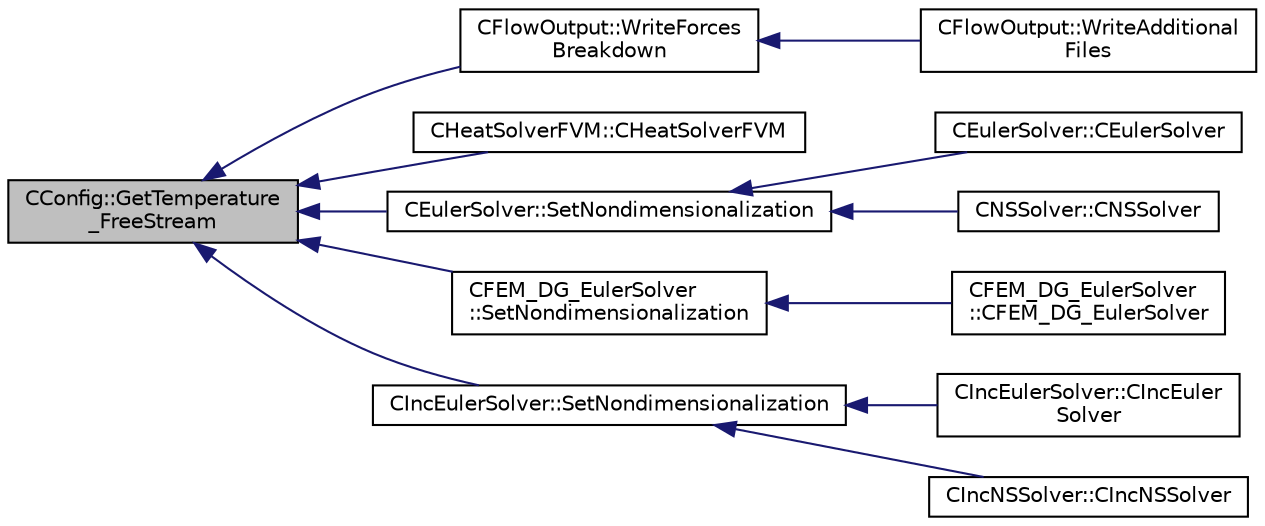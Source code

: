 digraph "CConfig::GetTemperature_FreeStream"
{
  edge [fontname="Helvetica",fontsize="10",labelfontname="Helvetica",labelfontsize="10"];
  node [fontname="Helvetica",fontsize="10",shape=record];
  rankdir="LR";
  Node12239 [label="CConfig::GetTemperature\l_FreeStream",height=0.2,width=0.4,color="black", fillcolor="grey75", style="filled", fontcolor="black"];
  Node12239 -> Node12240 [dir="back",color="midnightblue",fontsize="10",style="solid",fontname="Helvetica"];
  Node12240 [label="CFlowOutput::WriteForces\lBreakdown",height=0.2,width=0.4,color="black", fillcolor="white", style="filled",URL="$class_c_flow_output.html#afacedef2006aa6fcf8c9a312b5f4430c",tooltip="Write the forces breakdown file. "];
  Node12240 -> Node12241 [dir="back",color="midnightblue",fontsize="10",style="solid",fontname="Helvetica"];
  Node12241 [label="CFlowOutput::WriteAdditional\lFiles",height=0.2,width=0.4,color="black", fillcolor="white", style="filled",URL="$class_c_flow_output.html#aaac3fb7b2575967b157c306065ab1ea8",tooltip="Write any additional files defined for the current solver. "];
  Node12239 -> Node12242 [dir="back",color="midnightblue",fontsize="10",style="solid",fontname="Helvetica"];
  Node12242 [label="CHeatSolverFVM::CHeatSolverFVM",height=0.2,width=0.4,color="black", fillcolor="white", style="filled",URL="$class_c_heat_solver_f_v_m.html#a42af03c3f465c905fbc3ecbee398f5be",tooltip="Constructor of the class. "];
  Node12239 -> Node12243 [dir="back",color="midnightblue",fontsize="10",style="solid",fontname="Helvetica"];
  Node12243 [label="CEulerSolver::SetNondimensionalization",height=0.2,width=0.4,color="black", fillcolor="white", style="filled",URL="$class_c_euler_solver.html#a1c633d6e77fefb2e76308e2ba0af0c2c",tooltip="Set the solver nondimensionalization. "];
  Node12243 -> Node12244 [dir="back",color="midnightblue",fontsize="10",style="solid",fontname="Helvetica"];
  Node12244 [label="CEulerSolver::CEulerSolver",height=0.2,width=0.4,color="black", fillcolor="white", style="filled",URL="$class_c_euler_solver.html#ae1e74218b4e943111b100d7ddcbd4db9"];
  Node12243 -> Node12245 [dir="back",color="midnightblue",fontsize="10",style="solid",fontname="Helvetica"];
  Node12245 [label="CNSSolver::CNSSolver",height=0.2,width=0.4,color="black", fillcolor="white", style="filled",URL="$class_c_n_s_solver.html#a2a8ad49c42b4546696e631cf44b7788b"];
  Node12239 -> Node12246 [dir="back",color="midnightblue",fontsize="10",style="solid",fontname="Helvetica"];
  Node12246 [label="CFEM_DG_EulerSolver\l::SetNondimensionalization",height=0.2,width=0.4,color="black", fillcolor="white", style="filled",URL="$class_c_f_e_m___d_g___euler_solver.html#a31316dc2fe564329d9bb372961b10a3a",tooltip="Set the fluid solver nondimensionalization. "];
  Node12246 -> Node12247 [dir="back",color="midnightblue",fontsize="10",style="solid",fontname="Helvetica"];
  Node12247 [label="CFEM_DG_EulerSolver\l::CFEM_DG_EulerSolver",height=0.2,width=0.4,color="black", fillcolor="white", style="filled",URL="$class_c_f_e_m___d_g___euler_solver.html#a70d30ef9e7cd7620d54ec73f4b1ed28c"];
  Node12239 -> Node12248 [dir="back",color="midnightblue",fontsize="10",style="solid",fontname="Helvetica"];
  Node12248 [label="CIncEulerSolver::SetNondimensionalization",height=0.2,width=0.4,color="black", fillcolor="white", style="filled",URL="$class_c_inc_euler_solver.html#a2cffaa24417cb3803d36d38b3874d6d0",tooltip="Set the solver nondimensionalization. "];
  Node12248 -> Node12249 [dir="back",color="midnightblue",fontsize="10",style="solid",fontname="Helvetica"];
  Node12249 [label="CIncEulerSolver::CIncEuler\lSolver",height=0.2,width=0.4,color="black", fillcolor="white", style="filled",URL="$class_c_inc_euler_solver.html#a91f644b8f9a00215bac5bcd31dfc06d8"];
  Node12248 -> Node12250 [dir="back",color="midnightblue",fontsize="10",style="solid",fontname="Helvetica"];
  Node12250 [label="CIncNSSolver::CIncNSSolver",height=0.2,width=0.4,color="black", fillcolor="white", style="filled",URL="$class_c_inc_n_s_solver.html#a82152ac7e91fb1c5c073d98a1f08e2aa"];
}
